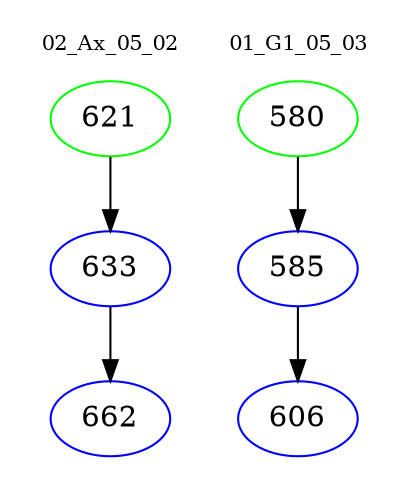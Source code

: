 digraph{
subgraph cluster_0 {
color = white
label = "02_Ax_05_02";
fontsize=10;
T0_621 [label="621", color="green"]
T0_621 -> T0_633 [color="black"]
T0_633 [label="633", color="blue"]
T0_633 -> T0_662 [color="black"]
T0_662 [label="662", color="blue"]
}
subgraph cluster_1 {
color = white
label = "01_G1_05_03";
fontsize=10;
T1_580 [label="580", color="green"]
T1_580 -> T1_585 [color="black"]
T1_585 [label="585", color="blue"]
T1_585 -> T1_606 [color="black"]
T1_606 [label="606", color="blue"]
}
}
